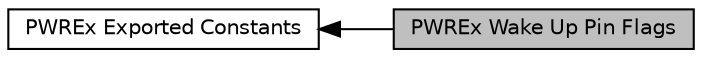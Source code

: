 digraph "PWREx Wake Up Pin Flags"
{
  edge [fontname="Helvetica",fontsize="10",labelfontname="Helvetica",labelfontsize="10"];
  node [fontname="Helvetica",fontsize="10",shape=record];
  rankdir=LR;
  Node0 [label="PWREx Wake Up Pin Flags",height=0.2,width=0.4,color="black", fillcolor="grey75", style="filled", fontcolor="black"];
  Node1 [label="PWREx Exported Constants",height=0.2,width=0.4,color="black", fillcolor="white", style="filled",URL="$group___p_w_r_ex___exported___constants.html"];
  Node1->Node0 [shape=plaintext, dir="back", style="solid"];
}
